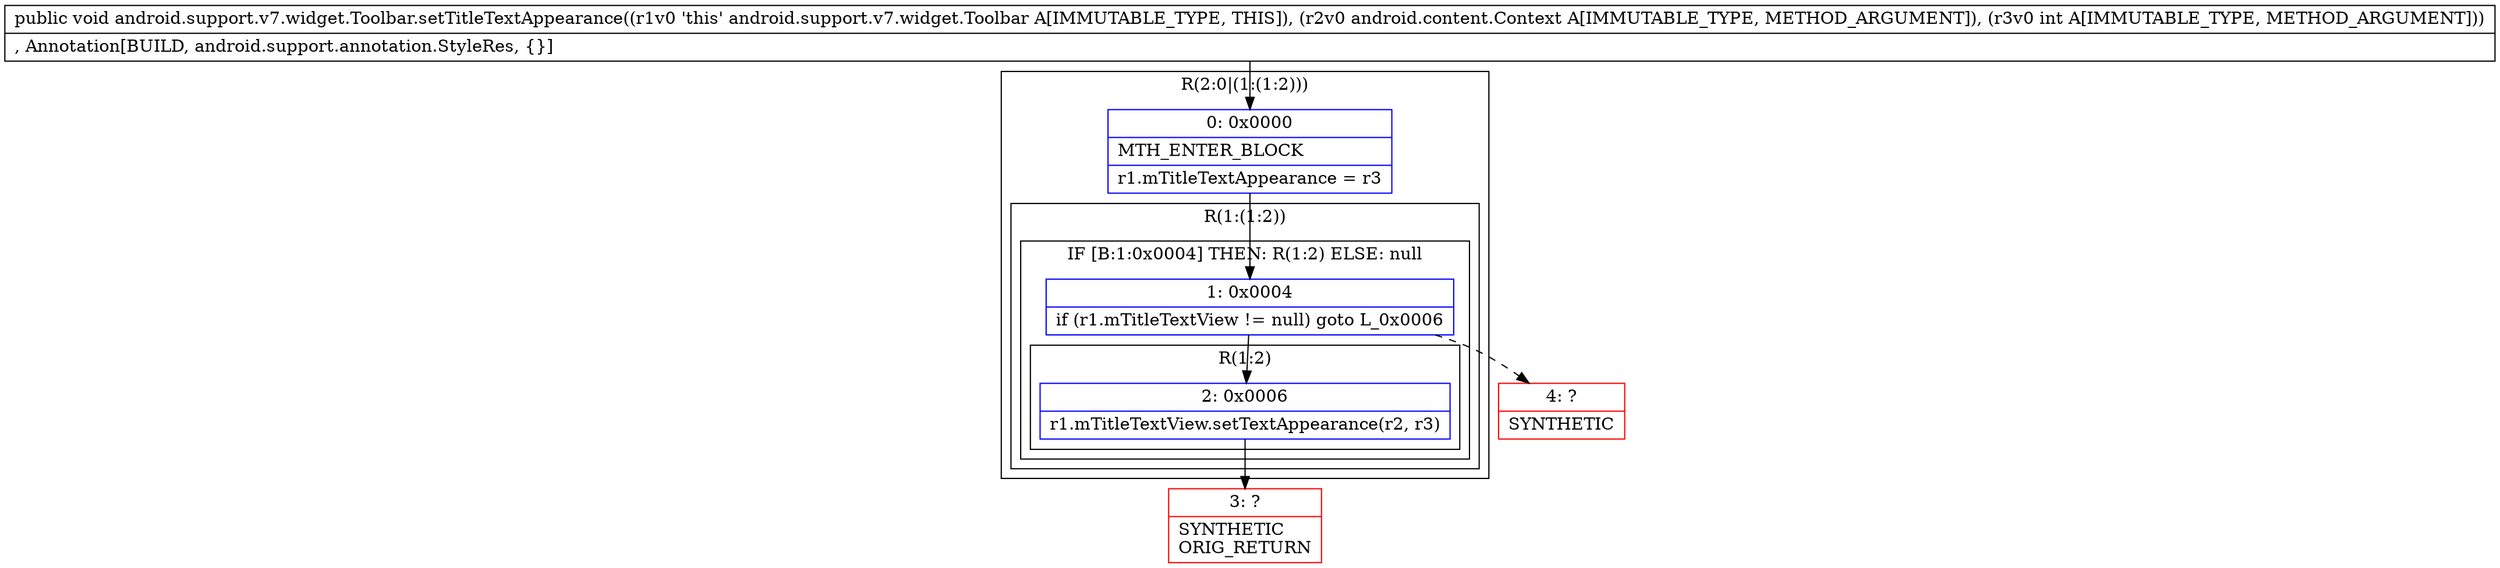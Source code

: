 digraph "CFG forandroid.support.v7.widget.Toolbar.setTitleTextAppearance(Landroid\/content\/Context;I)V" {
subgraph cluster_Region_1981355272 {
label = "R(2:0|(1:(1:2)))";
node [shape=record,color=blue];
Node_0 [shape=record,label="{0\:\ 0x0000|MTH_ENTER_BLOCK\l|r1.mTitleTextAppearance = r3\l}"];
subgraph cluster_Region_1591496355 {
label = "R(1:(1:2))";
node [shape=record,color=blue];
subgraph cluster_IfRegion_1448433778 {
label = "IF [B:1:0x0004] THEN: R(1:2) ELSE: null";
node [shape=record,color=blue];
Node_1 [shape=record,label="{1\:\ 0x0004|if (r1.mTitleTextView != null) goto L_0x0006\l}"];
subgraph cluster_Region_798415307 {
label = "R(1:2)";
node [shape=record,color=blue];
Node_2 [shape=record,label="{2\:\ 0x0006|r1.mTitleTextView.setTextAppearance(r2, r3)\l}"];
}
}
}
}
Node_3 [shape=record,color=red,label="{3\:\ ?|SYNTHETIC\lORIG_RETURN\l}"];
Node_4 [shape=record,color=red,label="{4\:\ ?|SYNTHETIC\l}"];
MethodNode[shape=record,label="{public void android.support.v7.widget.Toolbar.setTitleTextAppearance((r1v0 'this' android.support.v7.widget.Toolbar A[IMMUTABLE_TYPE, THIS]), (r2v0 android.content.Context A[IMMUTABLE_TYPE, METHOD_ARGUMENT]), (r3v0 int A[IMMUTABLE_TYPE, METHOD_ARGUMENT]))  | , Annotation[BUILD, android.support.annotation.StyleRes, \{\}]\l}"];
MethodNode -> Node_0;
Node_0 -> Node_1;
Node_1 -> Node_2;
Node_1 -> Node_4[style=dashed];
Node_2 -> Node_3;
}


